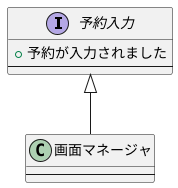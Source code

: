 @startuml 予約入力インターフェース
interface 予約入力 {
    +予約が入力されました
    ---
}
class 画面マネージャ{
    ---
}
予約入力 <|-- 画面マネージャ
@enduml